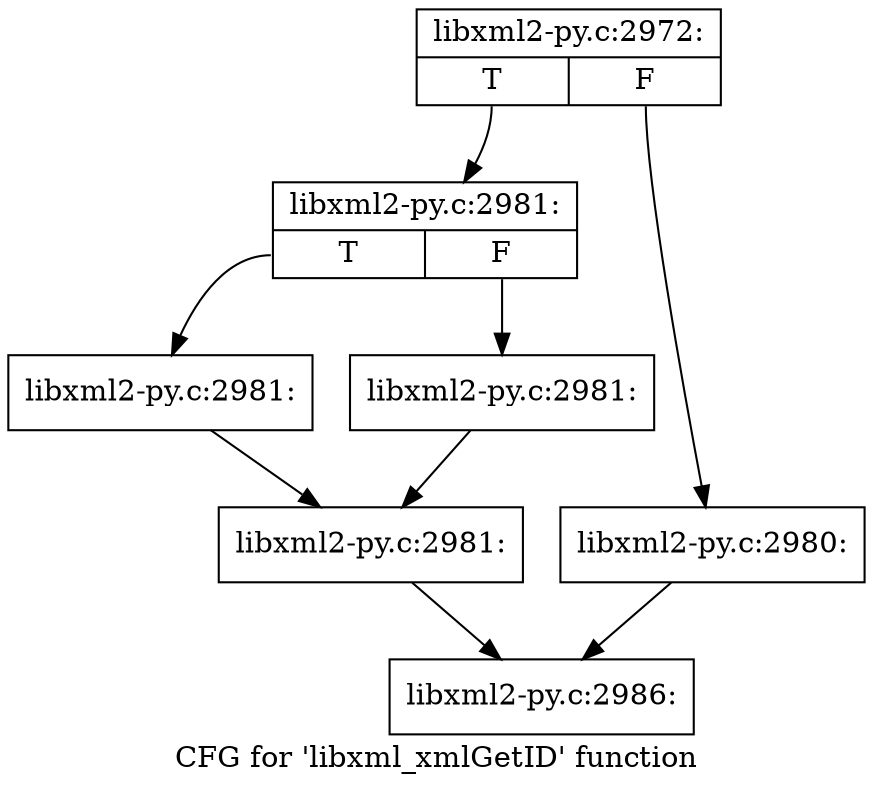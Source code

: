 digraph "CFG for 'libxml_xmlGetID' function" {
	label="CFG for 'libxml_xmlGetID' function";

	Node0x3ebd640 [shape=record,label="{libxml2-py.c:2972:|{<s0>T|<s1>F}}"];
	Node0x3ebd640:s0 -> Node0x3ebebf0;
	Node0x3ebd640:s1 -> Node0x3ebeba0;
	Node0x3ebeba0 [shape=record,label="{libxml2-py.c:2980:}"];
	Node0x3ebeba0 -> Node0x3ebced0;
	Node0x3ebebf0 [shape=record,label="{libxml2-py.c:2981:|{<s0>T|<s1>F}}"];
	Node0x3ebebf0:s0 -> Node0x3ebf480;
	Node0x3ebebf0:s1 -> Node0x3ebf4d0;
	Node0x3ebf480 [shape=record,label="{libxml2-py.c:2981:}"];
	Node0x3ebf480 -> Node0x3ebf520;
	Node0x3ebf4d0 [shape=record,label="{libxml2-py.c:2981:}"];
	Node0x3ebf4d0 -> Node0x3ebf520;
	Node0x3ebf520 [shape=record,label="{libxml2-py.c:2981:}"];
	Node0x3ebf520 -> Node0x3ebced0;
	Node0x3ebced0 [shape=record,label="{libxml2-py.c:2986:}"];
}
